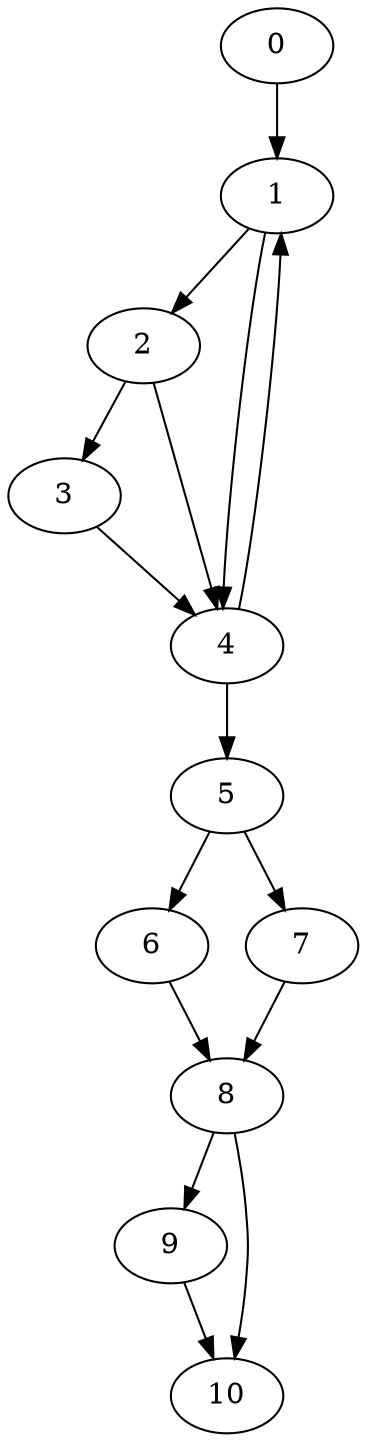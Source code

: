 digraph {
	0
	1
	2
	3
	4
	5
	6
	7
	8
	9
	10
	5 -> 7
	0 -> 1
	4 -> 1
	1 -> 4
	2 -> 4
	3 -> 4
	4 -> 5
	8 -> 9
	8 -> 10
	9 -> 10
	1 -> 2
	2 -> 3
	5 -> 6
	6 -> 8
	7 -> 8
}
